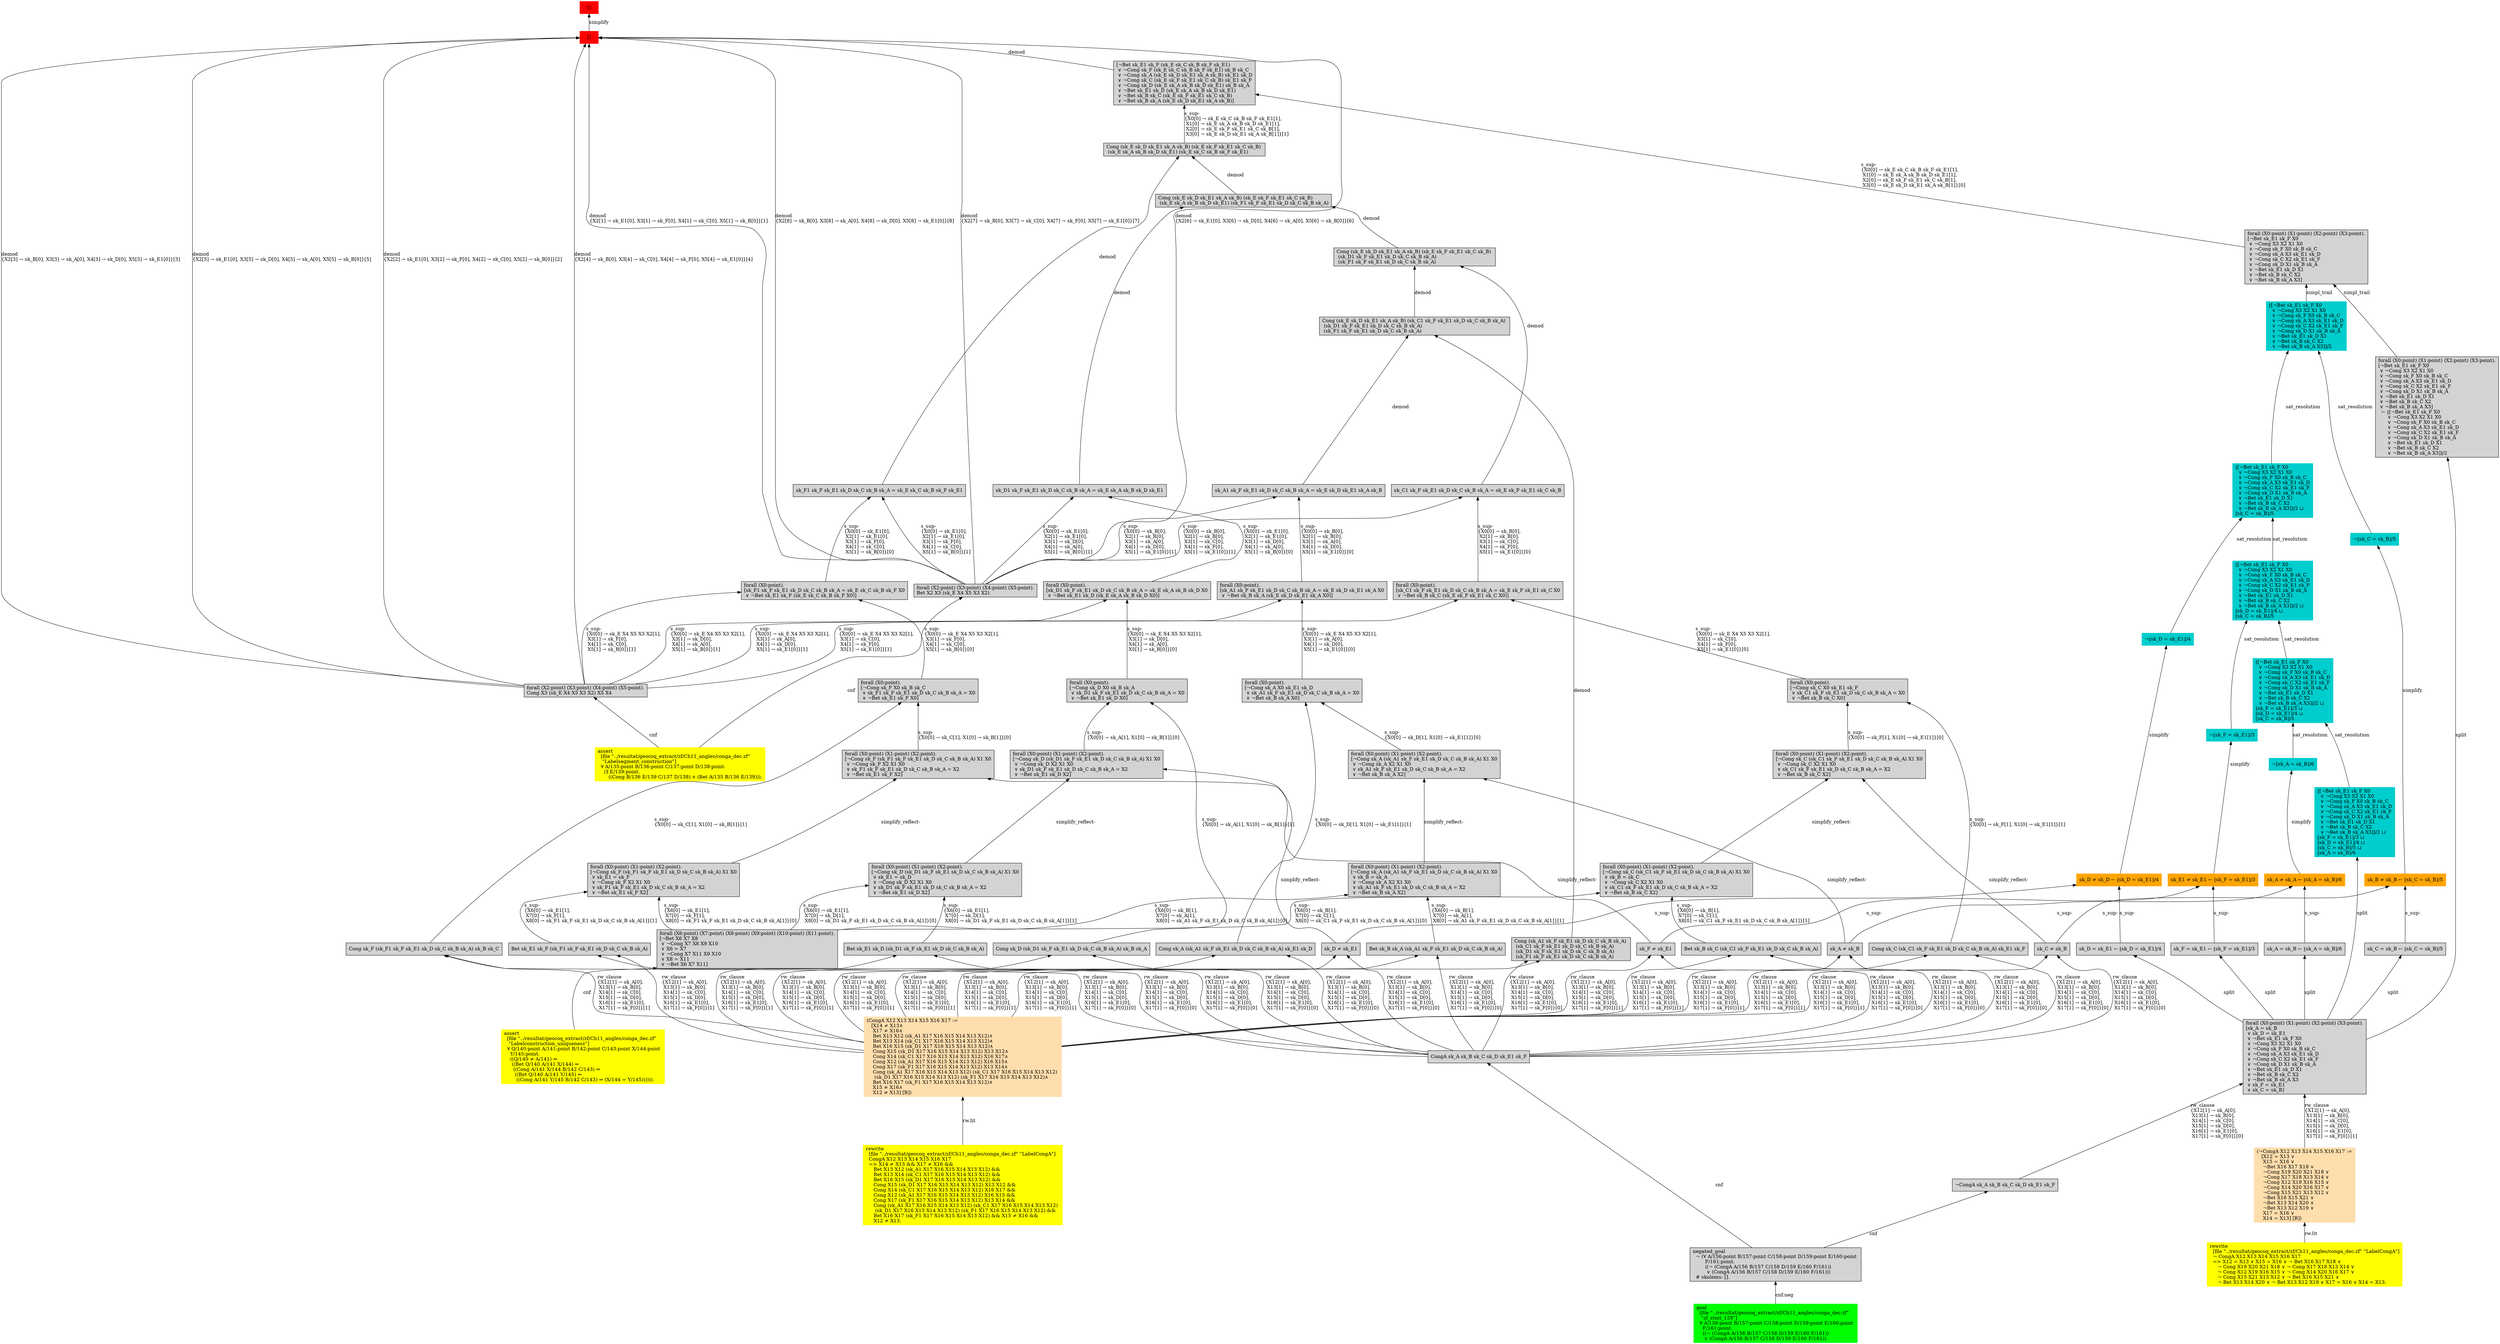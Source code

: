 digraph "unsat_graph" {
  vertex_0 [color=red, label="[]", shape=box, style=filled];
  vertex_0 -> vertex_1 [label="simplify", dir="back"];
  vertex_1 [color=red, label="[]", shape=box, style=filled];
  vertex_1 -> vertex_2 [label="demod\l\{X2[8] → sk_B[0], X3[8] → sk_A[0], X4[8] → sk_D[0], X5[8] → sk_E1[0]\}[8]\l", dir="back"];
  vertex_2 [shape=box, label="forall (X2:point) (X3:point) (X4:point) (X5:point).\lBet X2 X3 (sk_E X4 X5 X3 X2)\l", style=filled];
  vertex_2 -> vertex_3 [label="cnf", dir="back"];
  vertex_3 [color=yellow, shape=box, label="assert\l  [file \"../resultat/geocoq_extract/zf/Ch11_angles/conga_dec.zf\" \l   \"Labelsegment_construction\"]\l  ∀ A/135:point B/136:point C/137:point D/138:point.\l    (∃ E/139:point.\l       ((Cong B/136 E/139 C/137 D/138) ∧ (Bet A/135 B/136 E/139))).\l", style=filled];
  vertex_1 -> vertex_2 [label="demod\l\{X2[7] → sk_B[0], X3[7] → sk_C[0], X4[7] → sk_F[0], X5[7] → sk_E1[0]\}[7]\l", dir="back"];
  vertex_1 -> vertex_2 [label="demod\l\{X2[6] → sk_E1[0], X3[6] → sk_D[0], X4[6] → sk_A[0], X5[6] → sk_B[0]\}[6]\l", dir="back"];
  vertex_1 -> vertex_4 [label="demod\l\{X2[5] → sk_E1[0], X3[5] → sk_D[0], X4[5] → sk_A[0], X5[5] → sk_B[0]\}[5]\l", dir="back"];
  vertex_4 [shape=box, label="forall (X2:point) (X3:point) (X4:point) (X5:point).\lCong X3 (sk_E X4 X5 X3 X2) X5 X4\l", style=filled];
  vertex_4 -> vertex_3 [label="cnf", dir="back"];
  vertex_1 -> vertex_4 [label="demod\l\{X2[4] → sk_B[0], X3[4] → sk_C[0], X4[4] → sk_F[0], X5[4] → sk_E1[0]\}[4]\l", dir="back"];
  vertex_1 -> vertex_4 [label="demod\l\{X2[3] → sk_B[0], X3[3] → sk_A[0], X4[3] → sk_D[0], X5[3] → sk_E1[0]\}[3]\l", dir="back"];
  vertex_1 -> vertex_4 [label="demod\l\{X2[2] → sk_E1[0], X3[2] → sk_F[0], X4[2] → sk_C[0], X5[2] → sk_B[0]\}[2]\l", dir="back"];
  vertex_1 -> vertex_2 [label="demod\l\{X2[1] → sk_E1[0], X3[1] → sk_F[0], X4[1] → sk_C[0], X5[1] → sk_B[0]\}[1]\l", dir="back"];
  vertex_1 -> vertex_5 [label="demod", dir="back"];
  vertex_5 [shape=box, label="[¬Bet sk_E1 sk_F (sk_E sk_C sk_B sk_F sk_E1)\l ∨ ¬Cong sk_F (sk_E sk_C sk_B sk_F sk_E1) sk_B sk_C\l ∨ ¬Cong sk_A (sk_E sk_D sk_E1 sk_A sk_B) sk_E1 sk_D\l ∨ ¬Cong sk_C (sk_E sk_F sk_E1 sk_C sk_B) sk_E1 sk_F\l ∨ ¬Cong sk_D (sk_E sk_A sk_B sk_D sk_E1) sk_B sk_A\l ∨ ¬Bet sk_E1 sk_D (sk_E sk_A sk_B sk_D sk_E1)\l ∨ ¬Bet sk_B sk_C (sk_E sk_F sk_E1 sk_C sk_B)\l ∨ ¬Bet sk_B sk_A (sk_E sk_D sk_E1 sk_A sk_B)]\l", style=filled];
  vertex_5 -> vertex_6 [label="s_sup-\l\{X0[0] → sk_E sk_C sk_B sk_F sk_E1[1], \l X1[0] → sk_E sk_A sk_B sk_D sk_E1[1], \l X2[0] → sk_E sk_F sk_E1 sk_C sk_B[1], \l X3[0] → sk_E sk_D sk_E1 sk_A sk_B[1]\}[0]\l", dir="back"];
  vertex_6 [shape=box, label="forall (X0:point) (X1:point) (X2:point) (X3:point).\l[¬Bet sk_E1 sk_F X0\l ∨ ¬Cong X3 X2 X1 X0\l ∨ ¬Cong sk_F X0 sk_B sk_C\l ∨ ¬Cong sk_A X3 sk_E1 sk_D\l ∨ ¬Cong sk_C X2 sk_E1 sk_F\l ∨ ¬Cong sk_D X1 sk_B sk_A\l ∨ ¬Bet sk_E1 sk_D X1\l ∨ ¬Bet sk_B sk_C X2\l ∨ ¬Bet sk_B sk_A X3]\l", style=filled];
  vertex_6 -> vertex_7 [label="simpl_trail", dir="back"];
  vertex_7 [color=cyan3, shape=box, label="⟦[¬Bet sk_E1 sk_F X0\l  ∨ ¬Cong X3 X2 X1 X0\l  ∨ ¬Cong sk_F X0 sk_B sk_C\l  ∨ ¬Cong sk_A X3 sk_E1 sk_D\l  ∨ ¬Cong sk_C X2 sk_E1 sk_F\l  ∨ ¬Cong sk_D X1 sk_B sk_A\l  ∨ ¬Bet sk_E1 sk_D X1\l  ∨ ¬Bet sk_B sk_C X2\l  ∨ ¬Bet sk_B sk_A X3]⟧/2\l", style=filled];
  vertex_7 -> vertex_8 [label="sat_resolution", dir="back"];
  vertex_8 [color=cyan3, shape=box, label="¬⟦sk_C = sk_B⟧/5\l", style=filled];
  vertex_8 -> vertex_9 [label="simplify", dir="back"];
  vertex_9 [color=orange, shape=box, label="sk_B ≠ sk_B ← ⟦sk_C = sk_B⟧/5\l", style=filled];
  vertex_9 -> vertex_10 [label="s_sup-\l", dir="back"];
  vertex_10 [shape=box, label="sk_C ≠ sk_B\l", style=filled];
  vertex_10 -> vertex_11 [label="rw_clause\l\{X12[1] → sk_A[0], \l X13[1] → sk_B[0], \l X14[1] → sk_C[0], \l X15[1] → sk_D[0], \l X16[1] → sk_E1[0], \l X17[1] → sk_F[0]\}[1]\l", dir="back"];
  vertex_11 [color=navajowhite, shape=box, label="(CongA X12 X13 X14 X15 X16 X17 :=\l   [X14 ≠ X13∧\l    X17 ≠ X16∧\l    Bet X13 X12 (sk_A1 X17 X16 X15 X14 X13 X12)∧\l    Bet X13 X14 (sk_C1 X17 X16 X15 X14 X13 X12)∧\l    Bet X16 X15 (sk_D1 X17 X16 X15 X14 X13 X12)∧\l    Cong X15 (sk_D1 X17 X16 X15 X14 X13 X12) X13 X12∧\l    Cong X14 (sk_C1 X17 X16 X15 X14 X13 X12) X16 X17∧\l    Cong X12 (sk_A1 X17 X16 X15 X14 X13 X12) X16 X15∧\l    Cong X17 (sk_F1 X17 X16 X15 X14 X13 X12) X13 X14∧\l    Cong (sk_A1 X17 X16 X15 X14 X13 X12) (sk_C1 X17 X16 X15 X14 X13 X12) \l     (sk_D1 X17 X16 X15 X14 X13 X12) (sk_F1 X17 X16 X15 X14 X13 X12)∧\l    Bet X16 X17 (sk_F1 X17 X16 X15 X14 X13 X12)∧\l    X15 ≠ X16∧\l    X12 ≠ X13] [B])\l", style=filled];
  vertex_11 -> vertex_12 [label="rw.lit", dir="back"];
  vertex_12 [color=yellow, shape=box, label="rewrite\l  [file \"../resultat/geocoq_extract/zf/Ch11_angles/conga_dec.zf\" \"LabelCongA\"]\l  CongA X12 X13 X14 X15 X16 X17\l  =\> X14 ≠ X13 && X17 ≠ X16 && \l     Bet X13 X12 (sk_A1 X17 X16 X15 X14 X13 X12) && \l     Bet X13 X14 (sk_C1 X17 X16 X15 X14 X13 X12) && \l     Bet X16 X15 (sk_D1 X17 X16 X15 X14 X13 X12) && \l     Cong X15 (sk_D1 X17 X16 X15 X14 X13 X12) X13 X12 && \l     Cong X14 (sk_C1 X17 X16 X15 X14 X13 X12) X16 X17 && \l     Cong X12 (sk_A1 X17 X16 X15 X14 X13 X12) X16 X15 && \l     Cong X17 (sk_F1 X17 X16 X15 X14 X13 X12) X13 X14 && \l     Cong (sk_A1 X17 X16 X15 X14 X13 X12) (sk_C1 X17 X16 X15 X14 X13 X12) \l      (sk_D1 X17 X16 X15 X14 X13 X12) (sk_F1 X17 X16 X15 X14 X13 X12) && \l     Bet X16 X17 (sk_F1 X17 X16 X15 X14 X13 X12) && X15 ≠ X16 && \l     X12 ≠ X13.\l", style=filled];
  vertex_10 -> vertex_13 [label="rw_clause\l\{X12[1] → sk_A[0], \l X13[1] → sk_B[0], \l X14[1] → sk_C[0], \l X15[1] → sk_D[0], \l X16[1] → sk_E1[0], \l X17[1] → sk_F[0]\}[0]\l", dir="back"];
  vertex_13 [shape=box, label="CongA sk_A sk_B sk_C sk_D sk_E1 sk_F\l", style=filled];
  vertex_13 -> vertex_14 [label="cnf", dir="back"];
  vertex_14 [shape=box, label="negated_goal\l  ¬ (∀ A/156:point B/157:point C/158:point D/159:point E/160:point \l        F/161:point.\l        ((¬ (CongA A/156 B/157 C/158 D/159 E/160 F/161))\l         ∨ (CongA A/156 B/157 C/158 D/159 E/160 F/161)))\l  # skolems: [].\l", style=filled];
  vertex_14 -> vertex_15 [label="cnf.neg", dir="back"];
  vertex_15 [color=green, shape=box, label="goal\l  [file \"../resultat/geocoq_extract/zf/Ch11_angles/conga_dec.zf\" \l   \"zf_stmt_128\"]\l  ∀ A/156:point B/157:point C/158:point D/159:point E/160:point \l    F/161:point.\l    ((¬ (CongA A/156 B/157 C/158 D/159 E/160 F/161))\l     ∨ (CongA A/156 B/157 C/158 D/159 E/160 F/161)).\l", style=filled];
  vertex_9 -> vertex_16 [label="s_sup-\l", dir="back"];
  vertex_16 [shape=box, label="sk_C = sk_B ← ⟦sk_C = sk_B⟧/5\l", style=filled];
  vertex_16 -> vertex_17 [label="split", dir="back"];
  vertex_17 [shape=box, label="forall (X0:point) (X1:point) (X2:point) (X3:point).\l[sk_A = sk_B\l ∨ sk_D = sk_E1\l ∨ ¬Bet sk_E1 sk_F X0\l ∨ ¬Cong X3 X2 X1 X0\l ∨ ¬Cong sk_F X0 sk_B sk_C\l ∨ ¬Cong sk_A X3 sk_E1 sk_D\l ∨ ¬Cong sk_C X2 sk_E1 sk_F\l ∨ ¬Cong sk_D X1 sk_B sk_A\l ∨ ¬Bet sk_E1 sk_D X1\l ∨ ¬Bet sk_B sk_C X2\l ∨ ¬Bet sk_B sk_A X3\l ∨ sk_F = sk_E1\l ∨ sk_C = sk_B]\l", style=filled];
  vertex_17 -> vertex_18 [label="rw_clause\l\{X12[1] → sk_A[0], \l X13[1] → sk_B[0], \l X14[1] → sk_C[0], \l X15[1] → sk_D[0], \l X16[1] → sk_E1[0], \l X17[1] → sk_F[0]\}[1]\l", dir="back"];
  vertex_18 [color=navajowhite, shape=box, label="(¬CongA X12 X13 X14 X15 X16 X17 :=\l   [X12 = X13 ∨ \l    X15 = X16 ∨ \l    ¬Bet X16 X17 X18 ∨ \l    ¬Cong X19 X20 X21 X18 ∨ \l    ¬Cong X17 X18 X13 X14 ∨ \l    ¬Cong X12 X19 X16 X15 ∨ \l    ¬Cong X14 X20 X16 X17 ∨ \l    ¬Cong X15 X21 X13 X12 ∨ \l    ¬Bet X16 X15 X21 ∨ \l    ¬Bet X13 X14 X20 ∨ \l    ¬Bet X13 X12 X19 ∨ \l    X17 = X16 ∨ \l    X14 = X13] [B])\l", style=filled];
  vertex_18 -> vertex_19 [label="rw.lit", dir="back"];
  vertex_19 [color=yellow, shape=box, label="rewrite\l  [file \"../resultat/geocoq_extract/zf/Ch11_angles/conga_dec.zf\" \"LabelCongA\"]\l  ¬ CongA X12 X13 X14 X15 X16 X17\l  =\> X12 = X13 ∨ X15 = X16 ∨ ¬ Bet X16 X17 X18 ∨ \l     ¬ Cong X19 X20 X21 X18 ∨ ¬ Cong X17 X18 X13 X14 ∨ \l     ¬ Cong X12 X19 X16 X15 ∨ ¬ Cong X14 X20 X16 X17 ∨ \l     ¬ Cong X15 X21 X13 X12 ∨ ¬ Bet X16 X15 X21 ∨ \l     ¬ Bet X13 X14 X20 ∨ ¬ Bet X13 X12 X19 ∨ X17 = X16 ∨ X14 = X13.\l", style=filled];
  vertex_17 -> vertex_20 [label="rw_clause\l\{X12[1] → sk_A[0], \l X13[1] → sk_B[0], \l X14[1] → sk_C[0], \l X15[1] → sk_D[0], \l X16[1] → sk_E1[0], \l X17[1] → sk_F[0]\}[0]\l", dir="back"];
  vertex_20 [shape=box, label="¬CongA sk_A sk_B sk_C sk_D sk_E1 sk_F\l", style=filled];
  vertex_20 -> vertex_14 [label="cnf", dir="back"];
  vertex_7 -> vertex_21 [label="sat_resolution", dir="back"];
  vertex_21 [color=cyan3, shape=box, label="⟦[¬Bet sk_E1 sk_F X0\l  ∨ ¬Cong X3 X2 X1 X0\l  ∨ ¬Cong sk_F X0 sk_B sk_C\l  ∨ ¬Cong sk_A X3 sk_E1 sk_D\l  ∨ ¬Cong sk_C X2 sk_E1 sk_F\l  ∨ ¬Cong sk_D X1 sk_B sk_A\l  ∨ ¬Bet sk_E1 sk_D X1\l  ∨ ¬Bet sk_B sk_C X2\l  ∨ ¬Bet sk_B sk_A X3]⟧/2 ⊔ \l⟦sk_C = sk_B⟧/5\l", style=filled];
  vertex_21 -> vertex_22 [label="sat_resolution", dir="back"];
  vertex_22 [color=cyan3, shape=box, label="¬⟦sk_D = sk_E1⟧/4\l", style=filled];
  vertex_22 -> vertex_23 [label="simplify", dir="back"];
  vertex_23 [color=orange, shape=box, label="sk_D ≠ sk_D ← ⟦sk_D = sk_E1⟧/4\l", style=filled];
  vertex_23 -> vertex_24 [label="s_sup-\l", dir="back"];
  vertex_24 [shape=box, label="sk_D ≠ sk_E1\l", style=filled];
  vertex_24 -> vertex_11 [label="rw_clause\l\{X12[1] → sk_A[0], \l X13[1] → sk_B[0], \l X14[1] → sk_C[0], \l X15[1] → sk_D[0], \l X16[1] → sk_E1[0], \l X17[1] → sk_F[0]\}[1]\l", dir="back"];
  vertex_24 -> vertex_13 [label="rw_clause\l\{X12[1] → sk_A[0], \l X13[1] → sk_B[0], \l X14[1] → sk_C[0], \l X15[1] → sk_D[0], \l X16[1] → sk_E1[0], \l X17[1] → sk_F[0]\}[0]\l", dir="back"];
  vertex_23 -> vertex_25 [label="s_sup-\l", dir="back"];
  vertex_25 [shape=box, label="sk_D = sk_E1 ← ⟦sk_D = sk_E1⟧/4\l", style=filled];
  vertex_25 -> vertex_17 [label="split", dir="back"];
  vertex_21 -> vertex_26 [label="sat_resolution", dir="back"];
  vertex_26 [color=cyan3, shape=box, label="⟦[¬Bet sk_E1 sk_F X0\l  ∨ ¬Cong X3 X2 X1 X0\l  ∨ ¬Cong sk_F X0 sk_B sk_C\l  ∨ ¬Cong sk_A X3 sk_E1 sk_D\l  ∨ ¬Cong sk_C X2 sk_E1 sk_F\l  ∨ ¬Cong sk_D X1 sk_B sk_A\l  ∨ ¬Bet sk_E1 sk_D X1\l  ∨ ¬Bet sk_B sk_C X2\l  ∨ ¬Bet sk_B sk_A X3]⟧/2 ⊔ \l⟦sk_D = sk_E1⟧/4 ⊔ \l⟦sk_C = sk_B⟧/5\l", style=filled];
  vertex_26 -> vertex_27 [label="sat_resolution", dir="back"];
  vertex_27 [color=cyan3, shape=box, label="¬⟦sk_F = sk_E1⟧/3\l", style=filled];
  vertex_27 -> vertex_28 [label="simplify", dir="back"];
  vertex_28 [color=orange, shape=box, label="sk_E1 ≠ sk_E1 ← ⟦sk_F = sk_E1⟧/3\l", style=filled];
  vertex_28 -> vertex_29 [label="s_sup-\l", dir="back"];
  vertex_29 [shape=box, label="sk_F ≠ sk_E1\l", style=filled];
  vertex_29 -> vertex_11 [label="rw_clause\l\{X12[1] → sk_A[0], \l X13[1] → sk_B[0], \l X14[1] → sk_C[0], \l X15[1] → sk_D[0], \l X16[1] → sk_E1[0], \l X17[1] → sk_F[0]\}[1]\l", dir="back"];
  vertex_29 -> vertex_13 [label="rw_clause\l\{X12[1] → sk_A[0], \l X13[1] → sk_B[0], \l X14[1] → sk_C[0], \l X15[1] → sk_D[0], \l X16[1] → sk_E1[0], \l X17[1] → sk_F[0]\}[0]\l", dir="back"];
  vertex_28 -> vertex_30 [label="s_sup-\l", dir="back"];
  vertex_30 [shape=box, label="sk_F = sk_E1 ← ⟦sk_F = sk_E1⟧/3\l", style=filled];
  vertex_30 -> vertex_17 [label="split", dir="back"];
  vertex_26 -> vertex_31 [label="sat_resolution", dir="back"];
  vertex_31 [color=cyan3, shape=box, label="⟦[¬Bet sk_E1 sk_F X0\l  ∨ ¬Cong X3 X2 X1 X0\l  ∨ ¬Cong sk_F X0 sk_B sk_C\l  ∨ ¬Cong sk_A X3 sk_E1 sk_D\l  ∨ ¬Cong sk_C X2 sk_E1 sk_F\l  ∨ ¬Cong sk_D X1 sk_B sk_A\l  ∨ ¬Bet sk_E1 sk_D X1\l  ∨ ¬Bet sk_B sk_C X2\l  ∨ ¬Bet sk_B sk_A X3]⟧/2 ⊔ \l⟦sk_F = sk_E1⟧/3 ⊔ \l⟦sk_D = sk_E1⟧/4 ⊔ \l⟦sk_C = sk_B⟧/5\l", style=filled];
  vertex_31 -> vertex_32 [label="sat_resolution", dir="back"];
  vertex_32 [color=cyan3, shape=box, label="¬⟦sk_A = sk_B⟧/6\l", style=filled];
  vertex_32 -> vertex_33 [label="simplify", dir="back"];
  vertex_33 [color=orange, shape=box, label="sk_A ≠ sk_A ← ⟦sk_A = sk_B⟧/6\l", style=filled];
  vertex_33 -> vertex_34 [label="s_sup-\l", dir="back"];
  vertex_34 [shape=box, label="sk_A ≠ sk_B\l", style=filled];
  vertex_34 -> vertex_11 [label="rw_clause\l\{X12[1] → sk_A[0], \l X13[1] → sk_B[0], \l X14[1] → sk_C[0], \l X15[1] → sk_D[0], \l X16[1] → sk_E1[0], \l X17[1] → sk_F[0]\}[1]\l", dir="back"];
  vertex_34 -> vertex_13 [label="rw_clause\l\{X12[1] → sk_A[0], \l X13[1] → sk_B[0], \l X14[1] → sk_C[0], \l X15[1] → sk_D[0], \l X16[1] → sk_E1[0], \l X17[1] → sk_F[0]\}[0]\l", dir="back"];
  vertex_33 -> vertex_35 [label="s_sup-\l", dir="back"];
  vertex_35 [shape=box, label="sk_A = sk_B ← ⟦sk_A = sk_B⟧/6\l", style=filled];
  vertex_35 -> vertex_17 [label="split", dir="back"];
  vertex_31 -> vertex_36 [label="sat_resolution", dir="back"];
  vertex_36 [color=cyan3, shape=box, label="⟦[¬Bet sk_E1 sk_F X0\l  ∨ ¬Cong X3 X2 X1 X0\l  ∨ ¬Cong sk_F X0 sk_B sk_C\l  ∨ ¬Cong sk_A X3 sk_E1 sk_D\l  ∨ ¬Cong sk_C X2 sk_E1 sk_F\l  ∨ ¬Cong sk_D X1 sk_B sk_A\l  ∨ ¬Bet sk_E1 sk_D X1\l  ∨ ¬Bet sk_B sk_C X2\l  ∨ ¬Bet sk_B sk_A X3]⟧/2 ⊔ \l⟦sk_F = sk_E1⟧/3 ⊔ \l⟦sk_D = sk_E1⟧/4 ⊔ \l⟦sk_C = sk_B⟧/5 ⊔ \l⟦sk_A = sk_B⟧/6\l", style=filled];
  vertex_36 -> vertex_17 [label="split", dir="back"];
  vertex_6 -> vertex_37 [label="simpl_trail", dir="back"];
  vertex_37 [shape=box, label="forall (X0:point) (X1:point) (X2:point) (X3:point).\l[¬Bet sk_E1 sk_F X0\l ∨ ¬Cong X3 X2 X1 X0\l ∨ ¬Cong sk_F X0 sk_B sk_C\l ∨ ¬Cong sk_A X3 sk_E1 sk_D\l ∨ ¬Cong sk_C X2 sk_E1 sk_F\l ∨ ¬Cong sk_D X1 sk_B sk_A\l ∨ ¬Bet sk_E1 sk_D X1\l ∨ ¬Bet sk_B sk_C X2\l ∨ ¬Bet sk_B sk_A X3]\l  ← ⟦[¬Bet sk_E1 sk_F X0\l      ∨ ¬Cong X3 X2 X1 X0\l      ∨ ¬Cong sk_F X0 sk_B sk_C\l      ∨ ¬Cong sk_A X3 sk_E1 sk_D\l      ∨ ¬Cong sk_C X2 sk_E1 sk_F\l      ∨ ¬Cong sk_D X1 sk_B sk_A\l      ∨ ¬Bet sk_E1 sk_D X1\l      ∨ ¬Bet sk_B sk_C X2\l      ∨ ¬Bet sk_B sk_A X3]⟧/2\l", style=filled];
  vertex_37 -> vertex_17 [label="split", dir="back"];
  vertex_5 -> vertex_38 [label="s_sup-\l\{X0[0] → sk_E sk_C sk_B sk_F sk_E1[1], \l X1[0] → sk_E sk_A sk_B sk_D sk_E1[1], \l X2[0] → sk_E sk_F sk_E1 sk_C sk_B[1], \l X3[0] → sk_E sk_D sk_E1 sk_A sk_B[1]\}[1]\l", dir="back"];
  vertex_38 [shape=box, label="Cong (sk_E sk_D sk_E1 sk_A sk_B) (sk_E sk_F sk_E1 sk_C sk_B) \l (sk_E sk_A sk_B sk_D sk_E1) (sk_E sk_C sk_B sk_F sk_E1)\l", style=filled];
  vertex_38 -> vertex_39 [label="demod", dir="back"];
  vertex_39 [shape=box, label="sk_F1 sk_F sk_E1 sk_D sk_C sk_B sk_A = sk_E sk_C sk_B sk_F sk_E1\l", style=filled];
  vertex_39 -> vertex_40 [label="s_sup-\l\{X0[0] → sk_E1[0], \l X2[1] → sk_E1[0], \l X3[1] → sk_F[0], \l X4[1] → sk_C[0], \l X5[1] → sk_B[0]\}[0]\l", dir="back"];
  vertex_40 [shape=box, label="forall (X0:point).\l[sk_F1 sk_F sk_E1 sk_D sk_C sk_B sk_A = sk_E sk_C sk_B sk_F X0\l ∨ ¬Bet sk_E1 sk_F (sk_E sk_C sk_B sk_F X0)]\l", style=filled];
  vertex_40 -> vertex_41 [label="s_sup-\l\{X0[0] → sk_E X4 X5 X3 X2[1], \l X3[1] → sk_F[0], \l X4[1] → sk_C[0], \l X5[1] → sk_B[0]\}[0]\l", dir="back"];
  vertex_41 [shape=box, label="forall (X0:point).\l[¬Cong sk_F X0 sk_B sk_C\l ∨ sk_F1 sk_F sk_E1 sk_D sk_C sk_B sk_A = X0\l ∨ ¬Bet sk_E1 sk_F X0]\l", style=filled];
  vertex_41 -> vertex_42 [label="s_sup-\l\{X0[0] → sk_C[1], X1[0] → sk_B[1]\}[0]\l", dir="back"];
  vertex_42 [shape=box, label="forall (X0:point) (X1:point) (X2:point).\l[¬Cong sk_F (sk_F1 sk_F sk_E1 sk_D sk_C sk_B sk_A) X1 X0\l ∨ ¬Cong sk_F X2 X1 X0\l ∨ sk_F1 sk_F sk_E1 sk_D sk_C sk_B sk_A = X2\l ∨ ¬Bet sk_E1 sk_F X2]\l", style=filled];
  vertex_42 -> vertex_29 [label="simplify_reflect-", dir="back"];
  vertex_42 -> vertex_43 [label="simplify_reflect-", dir="back"];
  vertex_43 [shape=box, label="forall (X0:point) (X1:point) (X2:point).\l[¬Cong sk_F (sk_F1 sk_F sk_E1 sk_D sk_C sk_B sk_A) X1 X0\l ∨ sk_E1 = sk_F\l ∨ ¬Cong sk_F X2 X1 X0\l ∨ sk_F1 sk_F sk_E1 sk_D sk_C sk_B sk_A = X2\l ∨ ¬Bet sk_E1 sk_F X2]\l", style=filled];
  vertex_43 -> vertex_44 [label="s_sup-\l\{X6[0] → sk_E1[1], \l X7[0] → sk_F[1], \l X8[0] → sk_F1 sk_F sk_E1 sk_D sk_C sk_B sk_A[1]\}[0]\l", dir="back"];
  vertex_44 [shape=box, label="forall (X6:point) (X7:point) (X8:point) (X9:point) (X10:point) (X11:point).\l[¬Bet X6 X7 X8\l ∨ ¬Cong X7 X8 X9 X10\l ∨ X6 = X7\l ∨ ¬Cong X7 X11 X9 X10\l ∨ X8 = X11\l ∨ ¬Bet X6 X7 X11]\l", style=filled];
  vertex_44 -> vertex_45 [label="cnf", dir="back"];
  vertex_45 [color=yellow, shape=box, label="assert\l  [file \"../resultat/geocoq_extract/zf/Ch11_angles/conga_dec.zf\" \l   \"Labelconstruction_uniqueness\"]\l  ∀ Q/140:point A/141:point B/142:point C/143:point X/144:point \l    Y/145:point.\l    ((Q/140 ≠ A/141) ⇒\l     ((Bet Q/140 A/141 X/144) ⇒\l      ((Cong A/141 X/144 B/142 C/143) ⇒\l       ((Bet Q/140 A/141 Y/145) ⇒\l        ((Cong A/141 Y/145 B/142 C/143) ⇒ (X/144 = Y/145)))))).\l", style=filled];
  vertex_43 -> vertex_46 [label="s_sup-\l\{X6[0] → sk_E1[1], \l X7[0] → sk_F[1], \l X8[0] → sk_F1 sk_F sk_E1 sk_D sk_C sk_B sk_A[1]\}[1]\l", dir="back"];
  vertex_46 [shape=box, label="Bet sk_E1 sk_F (sk_F1 sk_F sk_E1 sk_D sk_C sk_B sk_A)\l", style=filled];
  vertex_46 -> vertex_11 [label="rw_clause\l\{X12[1] → sk_A[0], \l X13[1] → sk_B[0], \l X14[1] → sk_C[0], \l X15[1] → sk_D[0], \l X16[1] → sk_E1[0], \l X17[1] → sk_F[0]\}[1]\l", dir="back"];
  vertex_46 -> vertex_13 [label="rw_clause\l\{X12[1] → sk_A[0], \l X13[1] → sk_B[0], \l X14[1] → sk_C[0], \l X15[1] → sk_D[0], \l X16[1] → sk_E1[0], \l X17[1] → sk_F[0]\}[0]\l", dir="back"];
  vertex_41 -> vertex_47 [label="s_sup-\l\{X0[0] → sk_C[1], X1[0] → sk_B[1]\}[1]\l", dir="back"];
  vertex_47 [shape=box, label="Cong sk_F (sk_F1 sk_F sk_E1 sk_D sk_C sk_B sk_A) sk_B sk_C\l", style=filled];
  vertex_47 -> vertex_11 [label="rw_clause\l\{X12[1] → sk_A[0], \l X13[1] → sk_B[0], \l X14[1] → sk_C[0], \l X15[1] → sk_D[0], \l X16[1] → sk_E1[0], \l X17[1] → sk_F[0]\}[1]\l", dir="back"];
  vertex_47 -> vertex_13 [label="rw_clause\l\{X12[1] → sk_A[0], \l X13[1] → sk_B[0], \l X14[1] → sk_C[0], \l X15[1] → sk_D[0], \l X16[1] → sk_E1[0], \l X17[1] → sk_F[0]\}[0]\l", dir="back"];
  vertex_40 -> vertex_4 [label="s_sup-\l\{X0[0] → sk_E X4 X5 X3 X2[1], \l X3[1] → sk_F[0], \l X4[1] → sk_C[0], \l X5[1] → sk_B[0]\}[1]\l", dir="back"];
  vertex_39 -> vertex_2 [label="s_sup-\l\{X0[0] → sk_E1[0], \l X2[1] → sk_E1[0], \l X3[1] → sk_F[0], \l X4[1] → sk_C[0], \l X5[1] → sk_B[0]\}[1]\l", dir="back"];
  vertex_38 -> vertex_48 [label="demod", dir="back"];
  vertex_48 [shape=box, label="Cong (sk_E sk_D sk_E1 sk_A sk_B) (sk_E sk_F sk_E1 sk_C sk_B) \l (sk_E sk_A sk_B sk_D sk_E1) (sk_F1 sk_F sk_E1 sk_D sk_C sk_B sk_A)\l", style=filled];
  vertex_48 -> vertex_49 [label="demod", dir="back"];
  vertex_49 [shape=box, label="sk_D1 sk_F sk_E1 sk_D sk_C sk_B sk_A = sk_E sk_A sk_B sk_D sk_E1\l", style=filled];
  vertex_49 -> vertex_50 [label="s_sup-\l\{X0[0] → sk_E1[0], \l X2[1] → sk_E1[0], \l X3[1] → sk_D[0], \l X4[1] → sk_A[0], \l X5[1] → sk_B[0]\}[0]\l", dir="back"];
  vertex_50 [shape=box, label="forall (X0:point).\l[sk_D1 sk_F sk_E1 sk_D sk_C sk_B sk_A = sk_E sk_A sk_B sk_D X0\l ∨ ¬Bet sk_E1 sk_D (sk_E sk_A sk_B sk_D X0)]\l", style=filled];
  vertex_50 -> vertex_51 [label="s_sup-\l\{X0[0] → sk_E X4 X5 X3 X2[1], \l X3[1] → sk_D[0], \l X4[1] → sk_A[0], \l X5[1] → sk_B[0]\}[0]\l", dir="back"];
  vertex_51 [shape=box, label="forall (X0:point).\l[¬Cong sk_D X0 sk_B sk_A\l ∨ sk_D1 sk_F sk_E1 sk_D sk_C sk_B sk_A = X0\l ∨ ¬Bet sk_E1 sk_D X0]\l", style=filled];
  vertex_51 -> vertex_52 [label="s_sup-\l\{X0[0] → sk_A[1], X1[0] → sk_B[1]\}[0]\l", dir="back"];
  vertex_52 [shape=box, label="forall (X0:point) (X1:point) (X2:point).\l[¬Cong sk_D (sk_D1 sk_F sk_E1 sk_D sk_C sk_B sk_A) X1 X0\l ∨ ¬Cong sk_D X2 X1 X0\l ∨ sk_D1 sk_F sk_E1 sk_D sk_C sk_B sk_A = X2\l ∨ ¬Bet sk_E1 sk_D X2]\l", style=filled];
  vertex_52 -> vertex_24 [label="simplify_reflect-", dir="back"];
  vertex_52 -> vertex_53 [label="simplify_reflect-", dir="back"];
  vertex_53 [shape=box, label="forall (X0:point) (X1:point) (X2:point).\l[¬Cong sk_D (sk_D1 sk_F sk_E1 sk_D sk_C sk_B sk_A) X1 X0\l ∨ sk_E1 = sk_D\l ∨ ¬Cong sk_D X2 X1 X0\l ∨ sk_D1 sk_F sk_E1 sk_D sk_C sk_B sk_A = X2\l ∨ ¬Bet sk_E1 sk_D X2]\l", style=filled];
  vertex_53 -> vertex_44 [label="s_sup-\l\{X6[0] → sk_E1[1], \l X7[0] → sk_D[1], \l X8[0] → sk_D1 sk_F sk_E1 sk_D sk_C sk_B sk_A[1]\}[0]\l", dir="back"];
  vertex_53 -> vertex_54 [label="s_sup-\l\{X6[0] → sk_E1[1], \l X7[0] → sk_D[1], \l X8[0] → sk_D1 sk_F sk_E1 sk_D sk_C sk_B sk_A[1]\}[1]\l", dir="back"];
  vertex_54 [shape=box, label="Bet sk_E1 sk_D (sk_D1 sk_F sk_E1 sk_D sk_C sk_B sk_A)\l", style=filled];
  vertex_54 -> vertex_11 [label="rw_clause\l\{X12[1] → sk_A[0], \l X13[1] → sk_B[0], \l X14[1] → sk_C[0], \l X15[1] → sk_D[0], \l X16[1] → sk_E1[0], \l X17[1] → sk_F[0]\}[1]\l", dir="back"];
  vertex_54 -> vertex_13 [label="rw_clause\l\{X12[1] → sk_A[0], \l X13[1] → sk_B[0], \l X14[1] → sk_C[0], \l X15[1] → sk_D[0], \l X16[1] → sk_E1[0], \l X17[1] → sk_F[0]\}[0]\l", dir="back"];
  vertex_51 -> vertex_55 [label="s_sup-\l\{X0[0] → sk_A[1], X1[0] → sk_B[1]\}[1]\l", dir="back"];
  vertex_55 [shape=box, label="Cong sk_D (sk_D1 sk_F sk_E1 sk_D sk_C sk_B sk_A) sk_B sk_A\l", style=filled];
  vertex_55 -> vertex_11 [label="rw_clause\l\{X12[1] → sk_A[0], \l X13[1] → sk_B[0], \l X14[1] → sk_C[0], \l X15[1] → sk_D[0], \l X16[1] → sk_E1[0], \l X17[1] → sk_F[0]\}[1]\l", dir="back"];
  vertex_55 -> vertex_13 [label="rw_clause\l\{X12[1] → sk_A[0], \l X13[1] → sk_B[0], \l X14[1] → sk_C[0], \l X15[1] → sk_D[0], \l X16[1] → sk_E1[0], \l X17[1] → sk_F[0]\}[0]\l", dir="back"];
  vertex_50 -> vertex_4 [label="s_sup-\l\{X0[0] → sk_E X4 X5 X3 X2[1], \l X3[1] → sk_D[0], \l X4[1] → sk_A[0], \l X5[1] → sk_B[0]\}[1]\l", dir="back"];
  vertex_49 -> vertex_2 [label="s_sup-\l\{X0[0] → sk_E1[0], \l X2[1] → sk_E1[0], \l X3[1] → sk_D[0], \l X4[1] → sk_A[0], \l X5[1] → sk_B[0]\}[1]\l", dir="back"];
  vertex_48 -> vertex_56 [label="demod", dir="back"];
  vertex_56 [shape=box, label="Cong (sk_E sk_D sk_E1 sk_A sk_B) (sk_E sk_F sk_E1 sk_C sk_B) \l (sk_D1 sk_F sk_E1 sk_D sk_C sk_B sk_A) \l (sk_F1 sk_F sk_E1 sk_D sk_C sk_B sk_A)\l", style=filled];
  vertex_56 -> vertex_57 [label="demod", dir="back"];
  vertex_57 [shape=box, label="sk_C1 sk_F sk_E1 sk_D sk_C sk_B sk_A = sk_E sk_F sk_E1 sk_C sk_B\l", style=filled];
  vertex_57 -> vertex_58 [label="s_sup-\l\{X0[0] → sk_B[0], \l X2[1] → sk_B[0], \l X3[1] → sk_C[0], \l X4[1] → sk_F[0], \l X5[1] → sk_E1[0]\}[0]\l", dir="back"];
  vertex_58 [shape=box, label="forall (X0:point).\l[sk_C1 sk_F sk_E1 sk_D sk_C sk_B sk_A = sk_E sk_F sk_E1 sk_C X0\l ∨ ¬Bet sk_B sk_C (sk_E sk_F sk_E1 sk_C X0)]\l", style=filled];
  vertex_58 -> vertex_59 [label="s_sup-\l\{X0[0] → sk_E X4 X5 X3 X2[1], \l X3[1] → sk_C[0], \l X4[1] → sk_F[0], \l X5[1] → sk_E1[0]\}[0]\l", dir="back"];
  vertex_59 [shape=box, label="forall (X0:point).\l[¬Cong sk_C X0 sk_E1 sk_F\l ∨ sk_C1 sk_F sk_E1 sk_D sk_C sk_B sk_A = X0\l ∨ ¬Bet sk_B sk_C X0]\l", style=filled];
  vertex_59 -> vertex_60 [label="s_sup-\l\{X0[0] → sk_F[1], X1[0] → sk_E1[1]\}[0]\l", dir="back"];
  vertex_60 [shape=box, label="forall (X0:point) (X1:point) (X2:point).\l[¬Cong sk_C (sk_C1 sk_F sk_E1 sk_D sk_C sk_B sk_A) X1 X0\l ∨ ¬Cong sk_C X2 X1 X0\l ∨ sk_C1 sk_F sk_E1 sk_D sk_C sk_B sk_A = X2\l ∨ ¬Bet sk_B sk_C X2]\l", style=filled];
  vertex_60 -> vertex_10 [label="simplify_reflect-", dir="back"];
  vertex_60 -> vertex_61 [label="simplify_reflect-", dir="back"];
  vertex_61 [shape=box, label="forall (X0:point) (X1:point) (X2:point).\l[¬Cong sk_C (sk_C1 sk_F sk_E1 sk_D sk_C sk_B sk_A) X1 X0\l ∨ sk_B = sk_C\l ∨ ¬Cong sk_C X2 X1 X0\l ∨ sk_C1 sk_F sk_E1 sk_D sk_C sk_B sk_A = X2\l ∨ ¬Bet sk_B sk_C X2]\l", style=filled];
  vertex_61 -> vertex_44 [label="s_sup-\l\{X6[0] → sk_B[1], \l X7[0] → sk_C[1], \l X8[0] → sk_C1 sk_F sk_E1 sk_D sk_C sk_B sk_A[1]\}[0]\l", dir="back"];
  vertex_61 -> vertex_62 [label="s_sup-\l\{X6[0] → sk_B[1], \l X7[0] → sk_C[1], \l X8[0] → sk_C1 sk_F sk_E1 sk_D sk_C sk_B sk_A[1]\}[1]\l", dir="back"];
  vertex_62 [shape=box, label="Bet sk_B sk_C (sk_C1 sk_F sk_E1 sk_D sk_C sk_B sk_A)\l", style=filled];
  vertex_62 -> vertex_11 [label="rw_clause\l\{X12[1] → sk_A[0], \l X13[1] → sk_B[0], \l X14[1] → sk_C[0], \l X15[1] → sk_D[0], \l X16[1] → sk_E1[0], \l X17[1] → sk_F[0]\}[1]\l", dir="back"];
  vertex_62 -> vertex_13 [label="rw_clause\l\{X12[1] → sk_A[0], \l X13[1] → sk_B[0], \l X14[1] → sk_C[0], \l X15[1] → sk_D[0], \l X16[1] → sk_E1[0], \l X17[1] → sk_F[0]\}[0]\l", dir="back"];
  vertex_59 -> vertex_63 [label="s_sup-\l\{X0[0] → sk_F[1], X1[0] → sk_E1[1]\}[1]\l", dir="back"];
  vertex_63 [shape=box, label="Cong sk_C (sk_C1 sk_F sk_E1 sk_D sk_C sk_B sk_A) sk_E1 sk_F\l", style=filled];
  vertex_63 -> vertex_11 [label="rw_clause\l\{X12[1] → sk_A[0], \l X13[1] → sk_B[0], \l X14[1] → sk_C[0], \l X15[1] → sk_D[0], \l X16[1] → sk_E1[0], \l X17[1] → sk_F[0]\}[1]\l", dir="back"];
  vertex_63 -> vertex_13 [label="rw_clause\l\{X12[1] → sk_A[0], \l X13[1] → sk_B[0], \l X14[1] → sk_C[0], \l X15[1] → sk_D[0], \l X16[1] → sk_E1[0], \l X17[1] → sk_F[0]\}[0]\l", dir="back"];
  vertex_58 -> vertex_4 [label="s_sup-\l\{X0[0] → sk_E X4 X5 X3 X2[1], \l X3[1] → sk_C[0], \l X4[1] → sk_F[0], \l X5[1] → sk_E1[0]\}[1]\l", dir="back"];
  vertex_57 -> vertex_2 [label="s_sup-\l\{X0[0] → sk_B[0], \l X2[1] → sk_B[0], \l X3[1] → sk_C[0], \l X4[1] → sk_F[0], \l X5[1] → sk_E1[0]\}[1]\l", dir="back"];
  vertex_56 -> vertex_64 [label="demod", dir="back"];
  vertex_64 [shape=box, label="Cong (sk_E sk_D sk_E1 sk_A sk_B) (sk_C1 sk_F sk_E1 sk_D sk_C sk_B sk_A) \l (sk_D1 sk_F sk_E1 sk_D sk_C sk_B sk_A) \l (sk_F1 sk_F sk_E1 sk_D sk_C sk_B sk_A)\l", style=filled];
  vertex_64 -> vertex_65 [label="demod", dir="back"];
  vertex_65 [shape=box, label="sk_A1 sk_F sk_E1 sk_D sk_C sk_B sk_A = sk_E sk_D sk_E1 sk_A sk_B\l", style=filled];
  vertex_65 -> vertex_66 [label="s_sup-\l\{X0[0] → sk_B[0], \l X2[1] → sk_B[0], \l X3[1] → sk_A[0], \l X4[1] → sk_D[0], \l X5[1] → sk_E1[0]\}[0]\l", dir="back"];
  vertex_66 [shape=box, label="forall (X0:point).\l[sk_A1 sk_F sk_E1 sk_D sk_C sk_B sk_A = sk_E sk_D sk_E1 sk_A X0\l ∨ ¬Bet sk_B sk_A (sk_E sk_D sk_E1 sk_A X0)]\l", style=filled];
  vertex_66 -> vertex_67 [label="s_sup-\l\{X0[0] → sk_E X4 X5 X3 X2[1], \l X3[1] → sk_A[0], \l X4[1] → sk_D[0], \l X5[1] → sk_E1[0]\}[0]\l", dir="back"];
  vertex_67 [shape=box, label="forall (X0:point).\l[¬Cong sk_A X0 sk_E1 sk_D\l ∨ sk_A1 sk_F sk_E1 sk_D sk_C sk_B sk_A = X0\l ∨ ¬Bet sk_B sk_A X0]\l", style=filled];
  vertex_67 -> vertex_68 [label="s_sup-\l\{X0[0] → sk_D[1], X1[0] → sk_E1[1]\}[0]\l", dir="back"];
  vertex_68 [shape=box, label="forall (X0:point) (X1:point) (X2:point).\l[¬Cong sk_A (sk_A1 sk_F sk_E1 sk_D sk_C sk_B sk_A) X1 X0\l ∨ ¬Cong sk_A X2 X1 X0\l ∨ sk_A1 sk_F sk_E1 sk_D sk_C sk_B sk_A = X2\l ∨ ¬Bet sk_B sk_A X2]\l", style=filled];
  vertex_68 -> vertex_34 [label="simplify_reflect-", dir="back"];
  vertex_68 -> vertex_69 [label="simplify_reflect-", dir="back"];
  vertex_69 [shape=box, label="forall (X0:point) (X1:point) (X2:point).\l[¬Cong sk_A (sk_A1 sk_F sk_E1 sk_D sk_C sk_B sk_A) X1 X0\l ∨ sk_B = sk_A\l ∨ ¬Cong sk_A X2 X1 X0\l ∨ sk_A1 sk_F sk_E1 sk_D sk_C sk_B sk_A = X2\l ∨ ¬Bet sk_B sk_A X2]\l", style=filled];
  vertex_69 -> vertex_44 [label="s_sup-\l\{X6[0] → sk_B[1], \l X7[0] → sk_A[1], \l X8[0] → sk_A1 sk_F sk_E1 sk_D sk_C sk_B sk_A[1]\}[0]\l", dir="back"];
  vertex_69 -> vertex_70 [label="s_sup-\l\{X6[0] → sk_B[1], \l X7[0] → sk_A[1], \l X8[0] → sk_A1 sk_F sk_E1 sk_D sk_C sk_B sk_A[1]\}[1]\l", dir="back"];
  vertex_70 [shape=box, label="Bet sk_B sk_A (sk_A1 sk_F sk_E1 sk_D sk_C sk_B sk_A)\l", style=filled];
  vertex_70 -> vertex_11 [label="rw_clause\l\{X12[1] → sk_A[0], \l X13[1] → sk_B[0], \l X14[1] → sk_C[0], \l X15[1] → sk_D[0], \l X16[1] → sk_E1[0], \l X17[1] → sk_F[0]\}[1]\l", dir="back"];
  vertex_70 -> vertex_13 [label="rw_clause\l\{X12[1] → sk_A[0], \l X13[1] → sk_B[0], \l X14[1] → sk_C[0], \l X15[1] → sk_D[0], \l X16[1] → sk_E1[0], \l X17[1] → sk_F[0]\}[0]\l", dir="back"];
  vertex_67 -> vertex_71 [label="s_sup-\l\{X0[0] → sk_D[1], X1[0] → sk_E1[1]\}[1]\l", dir="back"];
  vertex_71 [shape=box, label="Cong sk_A (sk_A1 sk_F sk_E1 sk_D sk_C sk_B sk_A) sk_E1 sk_D\l", style=filled];
  vertex_71 -> vertex_11 [label="rw_clause\l\{X12[1] → sk_A[0], \l X13[1] → sk_B[0], \l X14[1] → sk_C[0], \l X15[1] → sk_D[0], \l X16[1] → sk_E1[0], \l X17[1] → sk_F[0]\}[1]\l", dir="back"];
  vertex_71 -> vertex_13 [label="rw_clause\l\{X12[1] → sk_A[0], \l X13[1] → sk_B[0], \l X14[1] → sk_C[0], \l X15[1] → sk_D[0], \l X16[1] → sk_E1[0], \l X17[1] → sk_F[0]\}[0]\l", dir="back"];
  vertex_66 -> vertex_4 [label="s_sup-\l\{X0[0] → sk_E X4 X5 X3 X2[1], \l X3[1] → sk_A[0], \l X4[1] → sk_D[0], \l X5[1] → sk_E1[0]\}[1]\l", dir="back"];
  vertex_65 -> vertex_2 [label="s_sup-\l\{X0[0] → sk_B[0], \l X2[1] → sk_B[0], \l X3[1] → sk_A[0], \l X4[1] → sk_D[0], \l X5[1] → sk_E1[0]\}[1]\l", dir="back"];
  vertex_64 -> vertex_72 [label="demod", dir="back"];
  vertex_72 [shape=box, label="Cong (sk_A1 sk_F sk_E1 sk_D sk_C sk_B sk_A) \l (sk_C1 sk_F sk_E1 sk_D sk_C sk_B sk_A) \l (sk_D1 sk_F sk_E1 sk_D sk_C sk_B sk_A) \l (sk_F1 sk_F sk_E1 sk_D sk_C sk_B sk_A)\l", style=filled];
  vertex_72 -> vertex_11 [label="rw_clause\l\{X12[1] → sk_A[0], \l X13[1] → sk_B[0], \l X14[1] → sk_C[0], \l X15[1] → sk_D[0], \l X16[1] → sk_E1[0], \l X17[1] → sk_F[0]\}[1]\l", dir="back"];
  vertex_72 -> vertex_13 [label="rw_clause\l\{X12[1] → sk_A[0], \l X13[1] → sk_B[0], \l X14[1] → sk_C[0], \l X15[1] → sk_D[0], \l X16[1] → sk_E1[0], \l X17[1] → sk_F[0]\}[0]\l", dir="back"];
  }


